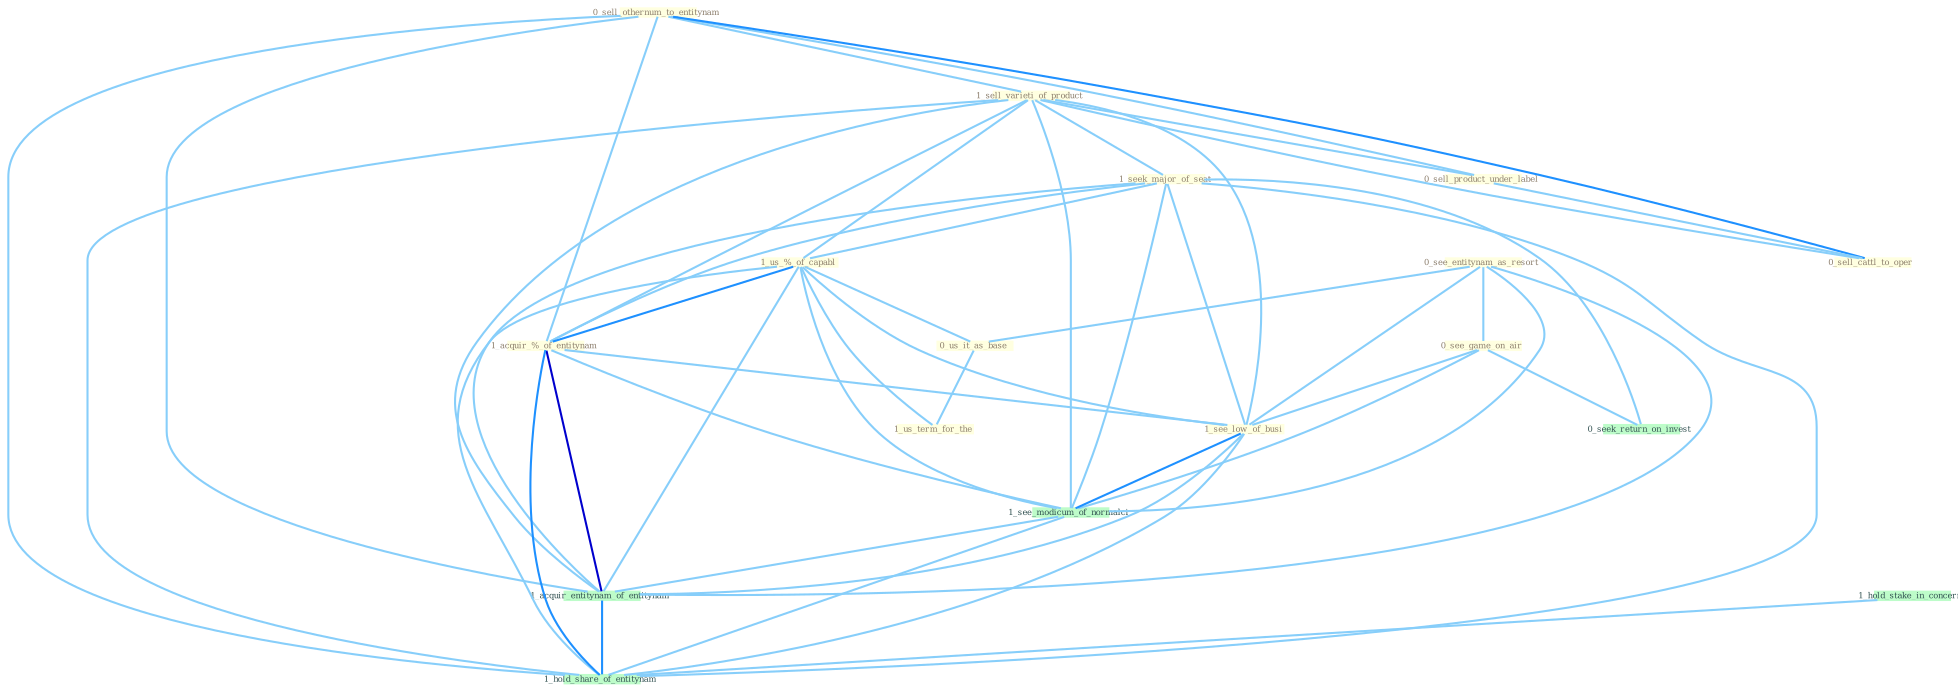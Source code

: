 Graph G{ 
    node
    [shape=polygon,style=filled,width=.5,height=.06,color="#BDFCC9",fixedsize=true,fontsize=4,
    fontcolor="#2f4f4f"];
    {node
    [color="#ffffe0", fontcolor="#8b7d6b"] "0_see_entitynam_as_resort " "0_sell_othernum_to_entitynam " "0_see_game_on_air " "1_sell_varieti_of_product " "1_seek_major_of_seat " "1_us_%_of_capabl " "1_acquir_%_of_entitynam " "1_see_low_of_busi " "0_us_it_as_base " "1_us_term_for_the " "0_sell_product_under_label " "0_sell_cattl_to_oper "}
{node [color="#fff0f5", fontcolor="#b22222"]}
edge [color="#B0E2FF"];

	"0_see_entitynam_as_resort " -- "0_see_game_on_air " [w="1", color="#87cefa" ];
	"0_see_entitynam_as_resort " -- "1_see_low_of_busi " [w="1", color="#87cefa" ];
	"0_see_entitynam_as_resort " -- "0_us_it_as_base " [w="1", color="#87cefa" ];
	"0_see_entitynam_as_resort " -- "1_see_modicum_of_normalci " [w="1", color="#87cefa" ];
	"0_see_entitynam_as_resort " -- "1_acquir_entitynam_of_entitynam " [w="1", color="#87cefa" ];
	"0_sell_othernum_to_entitynam " -- "1_sell_varieti_of_product " [w="1", color="#87cefa" ];
	"0_sell_othernum_to_entitynam " -- "1_acquir_%_of_entitynam " [w="1", color="#87cefa" ];
	"0_sell_othernum_to_entitynam " -- "0_sell_product_under_label " [w="1", color="#87cefa" ];
	"0_sell_othernum_to_entitynam " -- "0_sell_cattl_to_oper " [w="2", color="#1e90ff" , len=0.8];
	"0_sell_othernum_to_entitynam " -- "1_acquir_entitynam_of_entitynam " [w="1", color="#87cefa" ];
	"0_sell_othernum_to_entitynam " -- "1_hold_share_of_entitynam " [w="1", color="#87cefa" ];
	"0_see_game_on_air " -- "1_see_low_of_busi " [w="1", color="#87cefa" ];
	"0_see_game_on_air " -- "0_seek_return_on_invest " [w="1", color="#87cefa" ];
	"0_see_game_on_air " -- "1_see_modicum_of_normalci " [w="1", color="#87cefa" ];
	"1_sell_varieti_of_product " -- "1_seek_major_of_seat " [w="1", color="#87cefa" ];
	"1_sell_varieti_of_product " -- "1_us_%_of_capabl " [w="1", color="#87cefa" ];
	"1_sell_varieti_of_product " -- "1_acquir_%_of_entitynam " [w="1", color="#87cefa" ];
	"1_sell_varieti_of_product " -- "1_see_low_of_busi " [w="1", color="#87cefa" ];
	"1_sell_varieti_of_product " -- "0_sell_product_under_label " [w="1", color="#87cefa" ];
	"1_sell_varieti_of_product " -- "0_sell_cattl_to_oper " [w="1", color="#87cefa" ];
	"1_sell_varieti_of_product " -- "1_see_modicum_of_normalci " [w="1", color="#87cefa" ];
	"1_sell_varieti_of_product " -- "1_acquir_entitynam_of_entitynam " [w="1", color="#87cefa" ];
	"1_sell_varieti_of_product " -- "1_hold_share_of_entitynam " [w="1", color="#87cefa" ];
	"1_seek_major_of_seat " -- "1_us_%_of_capabl " [w="1", color="#87cefa" ];
	"1_seek_major_of_seat " -- "1_acquir_%_of_entitynam " [w="1", color="#87cefa" ];
	"1_seek_major_of_seat " -- "1_see_low_of_busi " [w="1", color="#87cefa" ];
	"1_seek_major_of_seat " -- "0_seek_return_on_invest " [w="1", color="#87cefa" ];
	"1_seek_major_of_seat " -- "1_see_modicum_of_normalci " [w="1", color="#87cefa" ];
	"1_seek_major_of_seat " -- "1_acquir_entitynam_of_entitynam " [w="1", color="#87cefa" ];
	"1_seek_major_of_seat " -- "1_hold_share_of_entitynam " [w="1", color="#87cefa" ];
	"1_us_%_of_capabl " -- "1_acquir_%_of_entitynam " [w="2", color="#1e90ff" , len=0.8];
	"1_us_%_of_capabl " -- "1_see_low_of_busi " [w="1", color="#87cefa" ];
	"1_us_%_of_capabl " -- "0_us_it_as_base " [w="1", color="#87cefa" ];
	"1_us_%_of_capabl " -- "1_us_term_for_the " [w="1", color="#87cefa" ];
	"1_us_%_of_capabl " -- "1_see_modicum_of_normalci " [w="1", color="#87cefa" ];
	"1_us_%_of_capabl " -- "1_acquir_entitynam_of_entitynam " [w="1", color="#87cefa" ];
	"1_us_%_of_capabl " -- "1_hold_share_of_entitynam " [w="1", color="#87cefa" ];
	"1_acquir_%_of_entitynam " -- "1_see_low_of_busi " [w="1", color="#87cefa" ];
	"1_acquir_%_of_entitynam " -- "1_see_modicum_of_normalci " [w="1", color="#87cefa" ];
	"1_acquir_%_of_entitynam " -- "1_acquir_entitynam_of_entitynam " [w="3", color="#0000cd" , len=0.6];
	"1_acquir_%_of_entitynam " -- "1_hold_share_of_entitynam " [w="2", color="#1e90ff" , len=0.8];
	"1_see_low_of_busi " -- "1_see_modicum_of_normalci " [w="2", color="#1e90ff" , len=0.8];
	"1_see_low_of_busi " -- "1_acquir_entitynam_of_entitynam " [w="1", color="#87cefa" ];
	"1_see_low_of_busi " -- "1_hold_share_of_entitynam " [w="1", color="#87cefa" ];
	"0_us_it_as_base " -- "1_us_term_for_the " [w="1", color="#87cefa" ];
	"0_sell_product_under_label " -- "0_sell_cattl_to_oper " [w="1", color="#87cefa" ];
	"1_hold_stake_in_concern " -- "1_hold_share_of_entitynam " [w="1", color="#87cefa" ];
	"1_see_modicum_of_normalci " -- "1_acquir_entitynam_of_entitynam " [w="1", color="#87cefa" ];
	"1_see_modicum_of_normalci " -- "1_hold_share_of_entitynam " [w="1", color="#87cefa" ];
	"1_acquir_entitynam_of_entitynam " -- "1_hold_share_of_entitynam " [w="2", color="#1e90ff" , len=0.8];
}